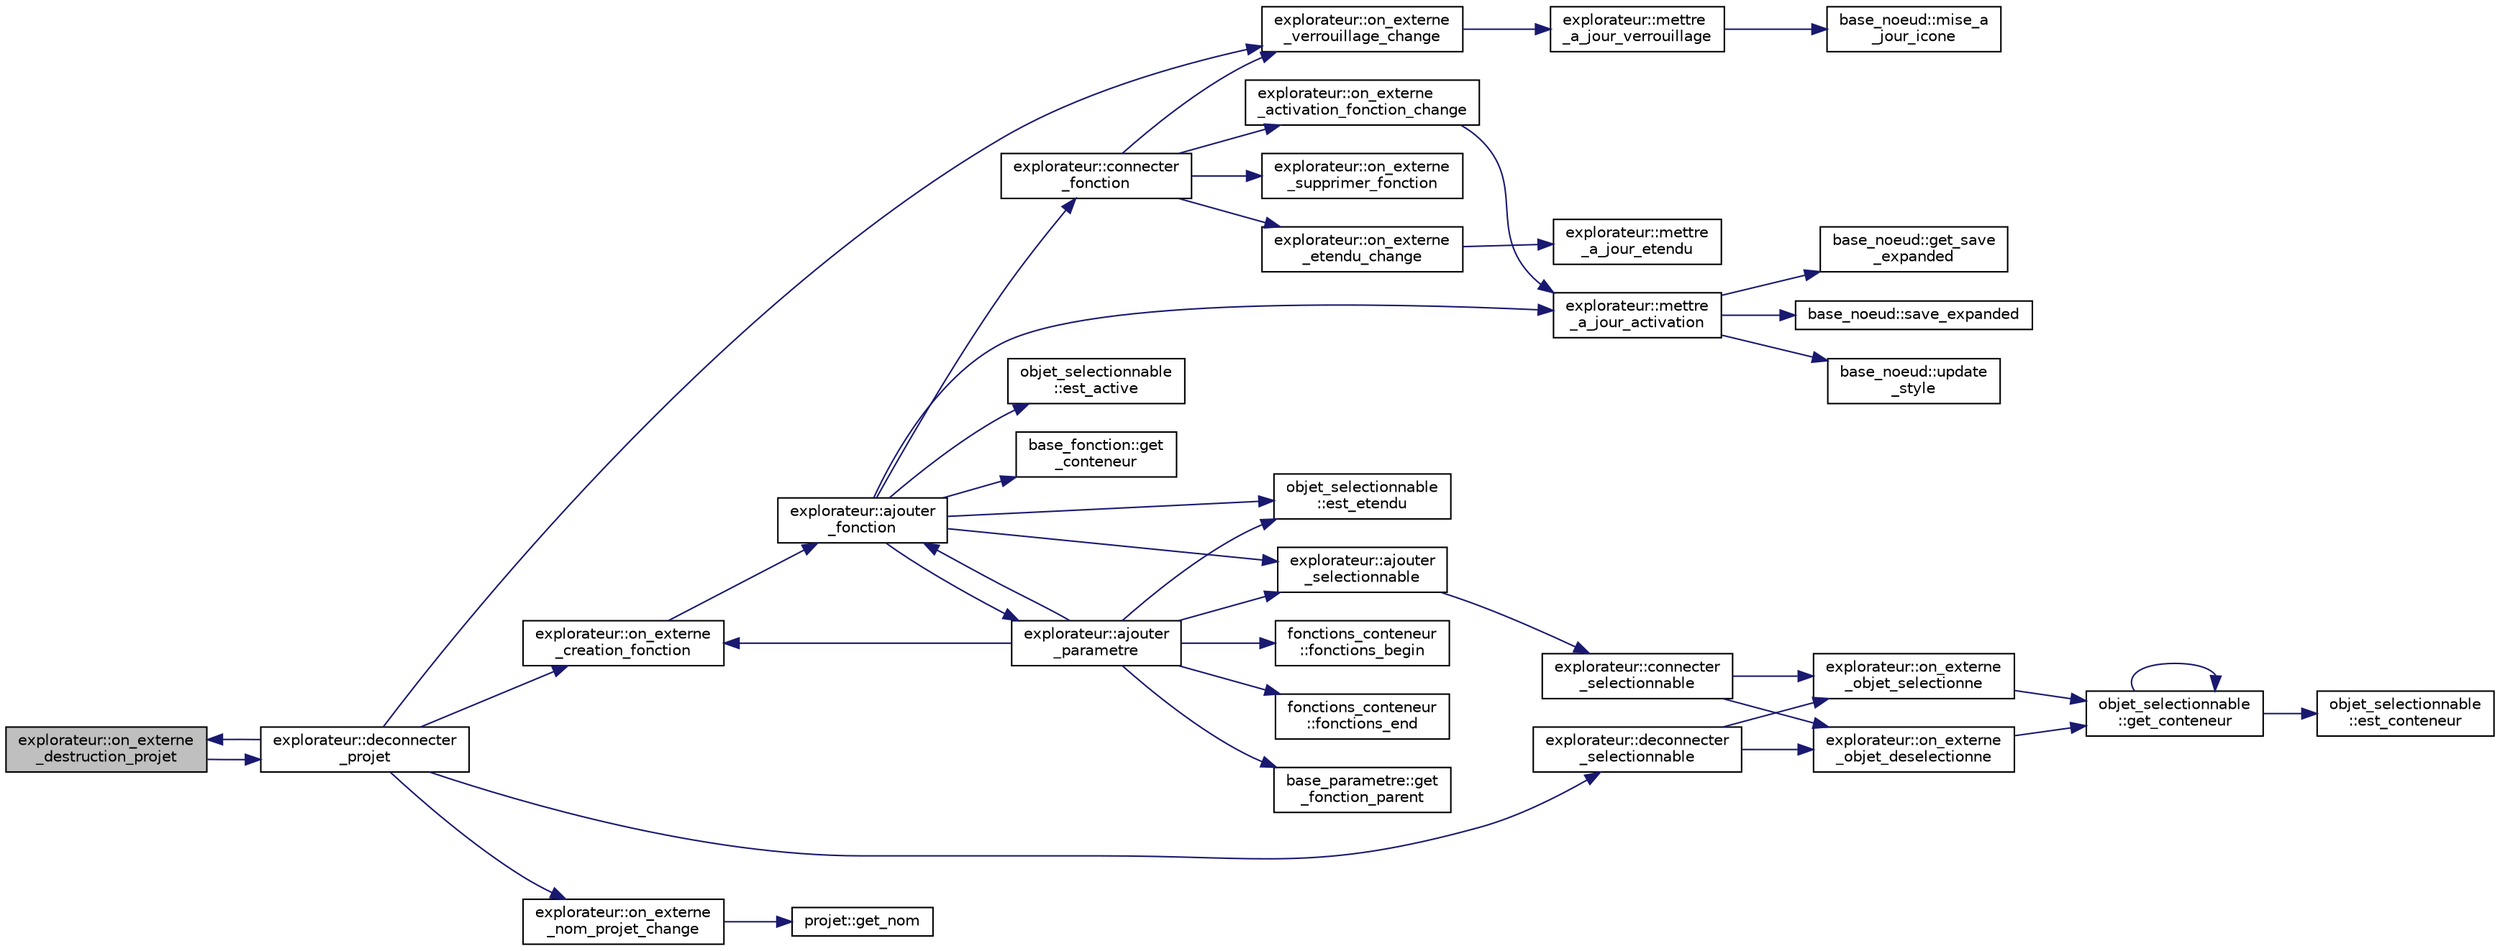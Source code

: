 digraph "explorateur::on_externe_destruction_projet"
{
  edge [fontname="Helvetica",fontsize="10",labelfontname="Helvetica",labelfontsize="10"];
  node [fontname="Helvetica",fontsize="10",shape=record];
  rankdir="LR";
  Node954 [label="explorateur::on_externe\l_destruction_projet",height=0.2,width=0.4,color="black", fillcolor="grey75", style="filled", fontcolor="black"];
  Node954 -> Node955 [color="midnightblue",fontsize="10",style="solid",fontname="Helvetica"];
  Node955 [label="explorateur::deconnecter\l_projet",height=0.2,width=0.4,color="black", fillcolor="white", style="filled",URL="$classexplorateur.html#add5e78ffd26db6db6f978a931b5dae8f"];
  Node955 -> Node956 [color="midnightblue",fontsize="10",style="solid",fontname="Helvetica"];
  Node956 [label="explorateur::on_externe\l_creation_fonction",height=0.2,width=0.4,color="black", fillcolor="white", style="filled",URL="$classexplorateur.html#a7f6b58995b31a6b09758e6af0c5988a0"];
  Node956 -> Node957 [color="midnightblue",fontsize="10",style="solid",fontname="Helvetica"];
  Node957 [label="explorateur::ajouter\l_fonction",height=0.2,width=0.4,color="black", fillcolor="white", style="filled",URL="$classexplorateur.html#a9da9de05eb1380d7dc9d0dddd85f2432"];
  Node957 -> Node958 [color="midnightblue",fontsize="10",style="solid",fontname="Helvetica"];
  Node958 [label="base_fonction::get\l_conteneur",height=0.2,width=0.4,color="black", fillcolor="white", style="filled",URL="$classbase__fonction.html#a3ae15ad4fd18fed8252fe6d10ca17d23"];
  Node957 -> Node959 [color="midnightblue",fontsize="10",style="solid",fontname="Helvetica"];
  Node959 [label="explorateur::ajouter\l_selectionnable",height=0.2,width=0.4,color="black", fillcolor="white", style="filled",URL="$classexplorateur.html#a887540b504bdc698ba2b8736fe0e9fdc"];
  Node959 -> Node960 [color="midnightblue",fontsize="10",style="solid",fontname="Helvetica"];
  Node960 [label="explorateur::connecter\l_selectionnable",height=0.2,width=0.4,color="black", fillcolor="white", style="filled",URL="$classexplorateur.html#ad22d29aa9fc32953c4b2b77c56d189db"];
  Node960 -> Node961 [color="midnightblue",fontsize="10",style="solid",fontname="Helvetica"];
  Node961 [label="explorateur::on_externe\l_objet_selectionne",height=0.2,width=0.4,color="black", fillcolor="white", style="filled",URL="$classexplorateur.html#a0fce137b4ac1ce06dcb7bc9f6a561882"];
  Node961 -> Node962 [color="midnightblue",fontsize="10",style="solid",fontname="Helvetica"];
  Node962 [label="objet_selectionnable\l::get_conteneur",height=0.2,width=0.4,color="black", fillcolor="white", style="filled",URL="$classobjet__selectionnable.html#ab809d020155b7fec48ff3adbe15c9b65"];
  Node962 -> Node963 [color="midnightblue",fontsize="10",style="solid",fontname="Helvetica"];
  Node963 [label="objet_selectionnable\l::est_conteneur",height=0.2,width=0.4,color="black", fillcolor="white", style="filled",URL="$classobjet__selectionnable.html#a2c6b5b342b5f3a9f48893f793f935e0f"];
  Node962 -> Node962 [color="midnightblue",fontsize="10",style="solid",fontname="Helvetica"];
  Node960 -> Node964 [color="midnightblue",fontsize="10",style="solid",fontname="Helvetica"];
  Node964 [label="explorateur::on_externe\l_objet_deselectionne",height=0.2,width=0.4,color="black", fillcolor="white", style="filled",URL="$classexplorateur.html#a0c03c6386f018765f8392b95b46c19b0"];
  Node964 -> Node962 [color="midnightblue",fontsize="10",style="solid",fontname="Helvetica"];
  Node957 -> Node965 [color="midnightblue",fontsize="10",style="solid",fontname="Helvetica"];
  Node965 [label="explorateur::ajouter\l_parametre",height=0.2,width=0.4,color="black", fillcolor="white", style="filled",URL="$classexplorateur.html#a4f9742e14126da0d20dd6161c005bcd2"];
  Node965 -> Node966 [color="midnightblue",fontsize="10",style="solid",fontname="Helvetica"];
  Node966 [label="base_parametre::get\l_fonction_parent",height=0.2,width=0.4,color="black", fillcolor="white", style="filled",URL="$classbase__parametre.html#ac6f53648848f13cc2afb6f2bd12a8a0f"];
  Node965 -> Node959 [color="midnightblue",fontsize="10",style="solid",fontname="Helvetica"];
  Node965 -> Node956 [color="midnightblue",fontsize="10",style="solid",fontname="Helvetica"];
  Node965 -> Node967 [color="midnightblue",fontsize="10",style="solid",fontname="Helvetica"];
  Node967 [label="fonctions_conteneur\l::fonctions_begin",height=0.2,width=0.4,color="black", fillcolor="white", style="filled",URL="$classfonctions__conteneur.html#aa1db33c3a0bf76b354e77b4a4324357a"];
  Node965 -> Node968 [color="midnightblue",fontsize="10",style="solid",fontname="Helvetica"];
  Node968 [label="fonctions_conteneur\l::fonctions_end",height=0.2,width=0.4,color="black", fillcolor="white", style="filled",URL="$classfonctions__conteneur.html#a165ee65380980b58b521a62810cd7e27"];
  Node965 -> Node957 [color="midnightblue",fontsize="10",style="solid",fontname="Helvetica"];
  Node965 -> Node969 [color="midnightblue",fontsize="10",style="solid",fontname="Helvetica"];
  Node969 [label="objet_selectionnable\l::est_etendu",height=0.2,width=0.4,color="black", fillcolor="white", style="filled",URL="$classobjet__selectionnable.html#af1e714963d861a9895ff590531396707"];
  Node957 -> Node970 [color="midnightblue",fontsize="10",style="solid",fontname="Helvetica"];
  Node970 [label="explorateur::mettre\l_a_jour_activation",height=0.2,width=0.4,color="black", fillcolor="white", style="filled",URL="$classexplorateur.html#a1c0d1a2f970f2b4d9560f33f74030f7a"];
  Node970 -> Node971 [color="midnightblue",fontsize="10",style="solid",fontname="Helvetica"];
  Node971 [label="base_noeud::get_save\l_expanded",height=0.2,width=0.4,color="black", fillcolor="white", style="filled",URL="$classbase__noeud.html#a32dabd19461a1e4db86b6e1c79bf9cbc"];
  Node970 -> Node972 [color="midnightblue",fontsize="10",style="solid",fontname="Helvetica"];
  Node972 [label="base_noeud::save_expanded",height=0.2,width=0.4,color="black", fillcolor="white", style="filled",URL="$classbase__noeud.html#a5fe905edcc9ff83f21a5d324c8a21bda"];
  Node970 -> Node973 [color="midnightblue",fontsize="10",style="solid",fontname="Helvetica"];
  Node973 [label="base_noeud::update\l_style",height=0.2,width=0.4,color="black", fillcolor="white", style="filled",URL="$classbase__noeud.html#a783e0dfa46ccf7dbf033d9309b878ba8"];
  Node957 -> Node974 [color="midnightblue",fontsize="10",style="solid",fontname="Helvetica"];
  Node974 [label="objet_selectionnable\l::est_active",height=0.2,width=0.4,color="black", fillcolor="white", style="filled",URL="$classobjet__selectionnable.html#a9a0bf43723dd1656224cec9f3c42bba0"];
  Node957 -> Node969 [color="midnightblue",fontsize="10",style="solid",fontname="Helvetica"];
  Node957 -> Node975 [color="midnightblue",fontsize="10",style="solid",fontname="Helvetica"];
  Node975 [label="explorateur::connecter\l_fonction",height=0.2,width=0.4,color="black", fillcolor="white", style="filled",URL="$classexplorateur.html#a838a8a6442ebd91a5c242ea02c0fe3e2"];
  Node975 -> Node976 [color="midnightblue",fontsize="10",style="solid",fontname="Helvetica"];
  Node976 [label="explorateur::on_externe\l_supprimer_fonction",height=0.2,width=0.4,color="black", fillcolor="white", style="filled",URL="$classexplorateur.html#ae43b4a7ba4f0643465b3e2092b674d08"];
  Node975 -> Node977 [color="midnightblue",fontsize="10",style="solid",fontname="Helvetica"];
  Node977 [label="explorateur::on_externe\l_activation_fonction_change",height=0.2,width=0.4,color="black", fillcolor="white", style="filled",URL="$classexplorateur.html#a1384795a69acb9eaabee919bf04568e1"];
  Node977 -> Node970 [color="midnightblue",fontsize="10",style="solid",fontname="Helvetica"];
  Node975 -> Node978 [color="midnightblue",fontsize="10",style="solid",fontname="Helvetica"];
  Node978 [label="explorateur::on_externe\l_verrouillage_change",height=0.2,width=0.4,color="black", fillcolor="white", style="filled",URL="$classexplorateur.html#afce2e984617f7198974bcd4db9c4175a"];
  Node978 -> Node979 [color="midnightblue",fontsize="10",style="solid",fontname="Helvetica"];
  Node979 [label="explorateur::mettre\l_a_jour_verrouillage",height=0.2,width=0.4,color="black", fillcolor="white", style="filled",URL="$classexplorateur.html#aa8f6a55c7d9b6e0ef699eb49af4cc2b7"];
  Node979 -> Node980 [color="midnightblue",fontsize="10",style="solid",fontname="Helvetica"];
  Node980 [label="base_noeud::mise_a\l_jour_icone",height=0.2,width=0.4,color="black", fillcolor="white", style="filled",URL="$classbase__noeud.html#ace8a7076d9e5a5d6644d801ac53f2f93"];
  Node975 -> Node981 [color="midnightblue",fontsize="10",style="solid",fontname="Helvetica"];
  Node981 [label="explorateur::on_externe\l_etendu_change",height=0.2,width=0.4,color="black", fillcolor="white", style="filled",URL="$classexplorateur.html#a5098ff7776e4773ff3386a9bac9d9307"];
  Node981 -> Node982 [color="midnightblue",fontsize="10",style="solid",fontname="Helvetica"];
  Node982 [label="explorateur::mettre\l_a_jour_etendu",height=0.2,width=0.4,color="black", fillcolor="white", style="filled",URL="$classexplorateur.html#a09836e70d0641f3b692eeb070110f912"];
  Node955 -> Node978 [color="midnightblue",fontsize="10",style="solid",fontname="Helvetica"];
  Node955 -> Node983 [color="midnightblue",fontsize="10",style="solid",fontname="Helvetica"];
  Node983 [label="explorateur::on_externe\l_nom_projet_change",height=0.2,width=0.4,color="black", fillcolor="white", style="filled",URL="$classexplorateur.html#a9f74457a3d08f73b28f5c4eaaf01acc9"];
  Node983 -> Node984 [color="midnightblue",fontsize="10",style="solid",fontname="Helvetica"];
  Node984 [label="projet::get_nom",height=0.2,width=0.4,color="black", fillcolor="white", style="filled",URL="$classprojet.html#aa787fbd9f79b128d3ef24d144be917ff"];
  Node955 -> Node954 [color="midnightblue",fontsize="10",style="solid",fontname="Helvetica"];
  Node955 -> Node985 [color="midnightblue",fontsize="10",style="solid",fontname="Helvetica"];
  Node985 [label="explorateur::deconnecter\l_selectionnable",height=0.2,width=0.4,color="black", fillcolor="white", style="filled",URL="$classexplorateur.html#aeb433337c59b580a9e33350164e71e22"];
  Node985 -> Node961 [color="midnightblue",fontsize="10",style="solid",fontname="Helvetica"];
  Node985 -> Node964 [color="midnightblue",fontsize="10",style="solid",fontname="Helvetica"];
}
